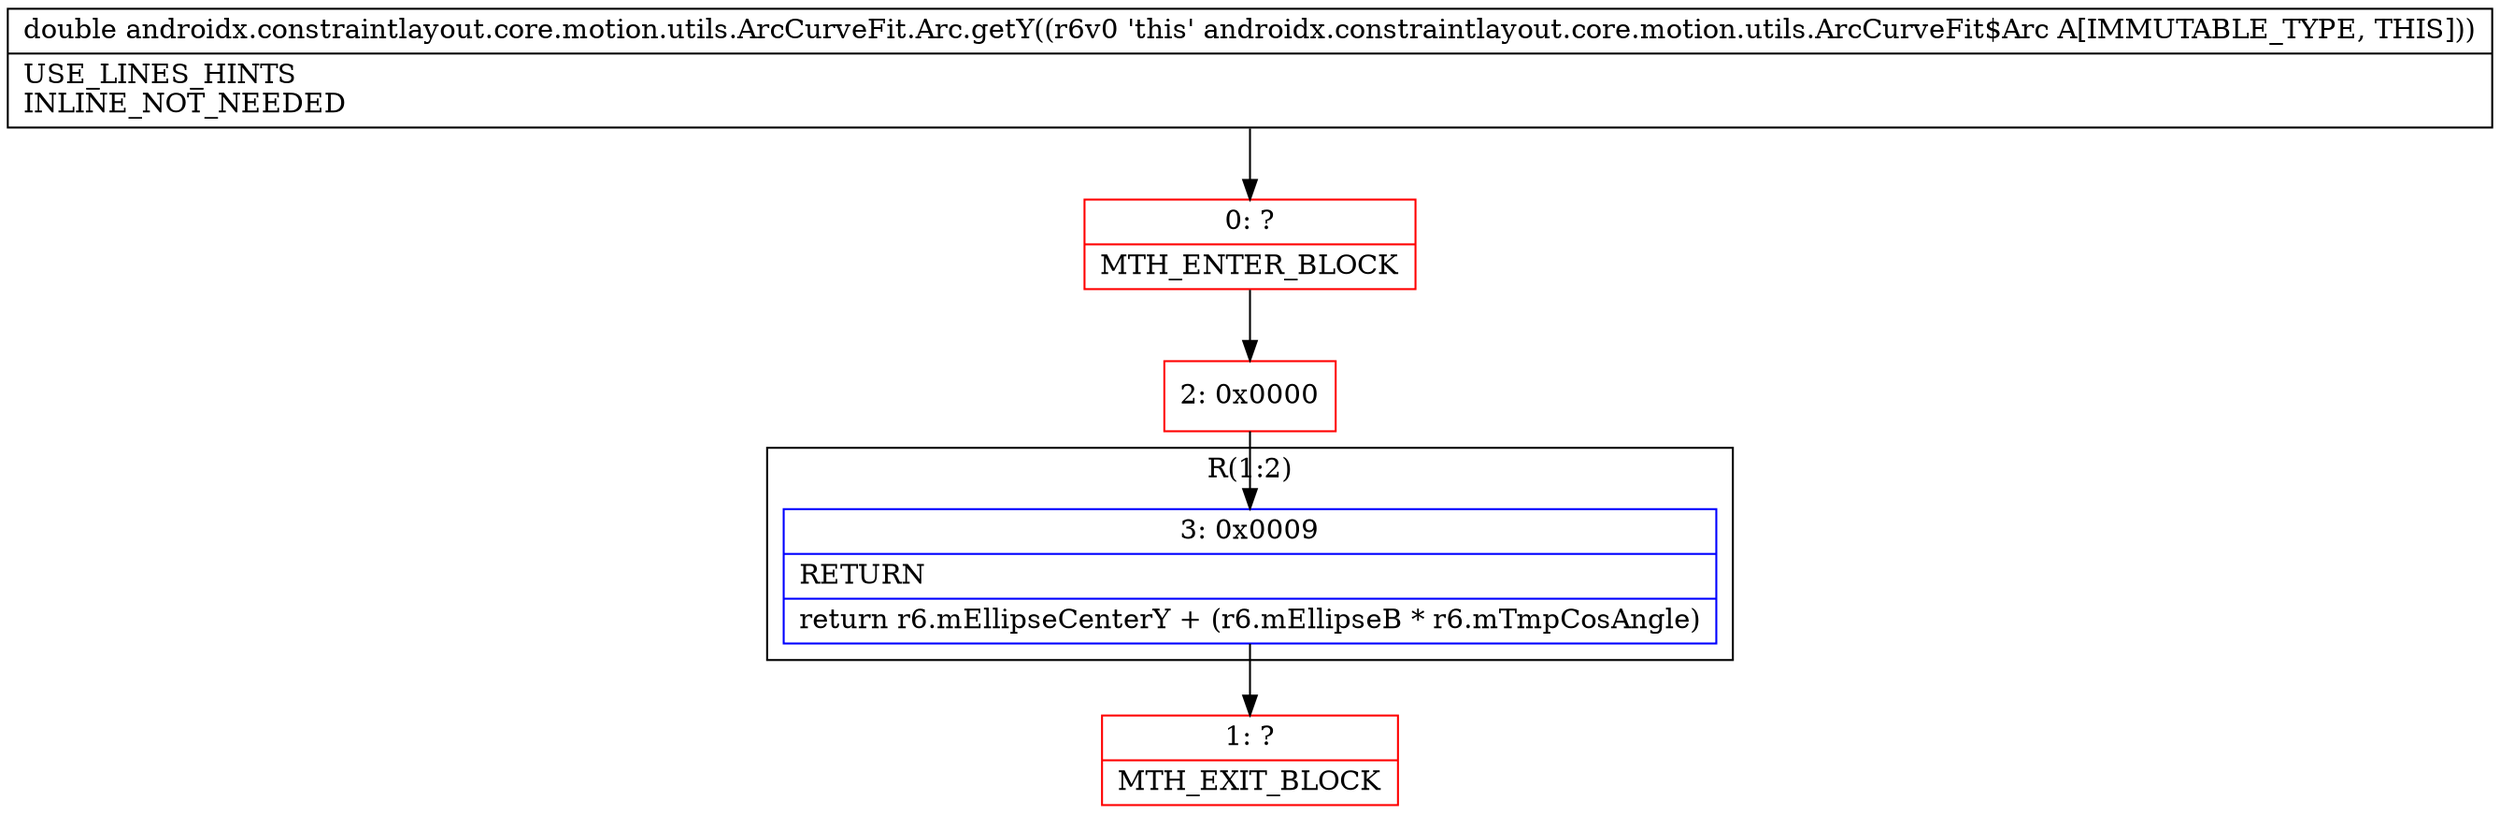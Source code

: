 digraph "CFG forandroidx.constraintlayout.core.motion.utils.ArcCurveFit.Arc.getY()D" {
subgraph cluster_Region_271497686 {
label = "R(1:2)";
node [shape=record,color=blue];
Node_3 [shape=record,label="{3\:\ 0x0009|RETURN\l|return r6.mEllipseCenterY + (r6.mEllipseB * r6.mTmpCosAngle)\l}"];
}
Node_0 [shape=record,color=red,label="{0\:\ ?|MTH_ENTER_BLOCK\l}"];
Node_2 [shape=record,color=red,label="{2\:\ 0x0000}"];
Node_1 [shape=record,color=red,label="{1\:\ ?|MTH_EXIT_BLOCK\l}"];
MethodNode[shape=record,label="{double androidx.constraintlayout.core.motion.utils.ArcCurveFit.Arc.getY((r6v0 'this' androidx.constraintlayout.core.motion.utils.ArcCurveFit$Arc A[IMMUTABLE_TYPE, THIS]))  | USE_LINES_HINTS\lINLINE_NOT_NEEDED\l}"];
MethodNode -> Node_0;Node_3 -> Node_1;
Node_0 -> Node_2;
Node_2 -> Node_3;
}

